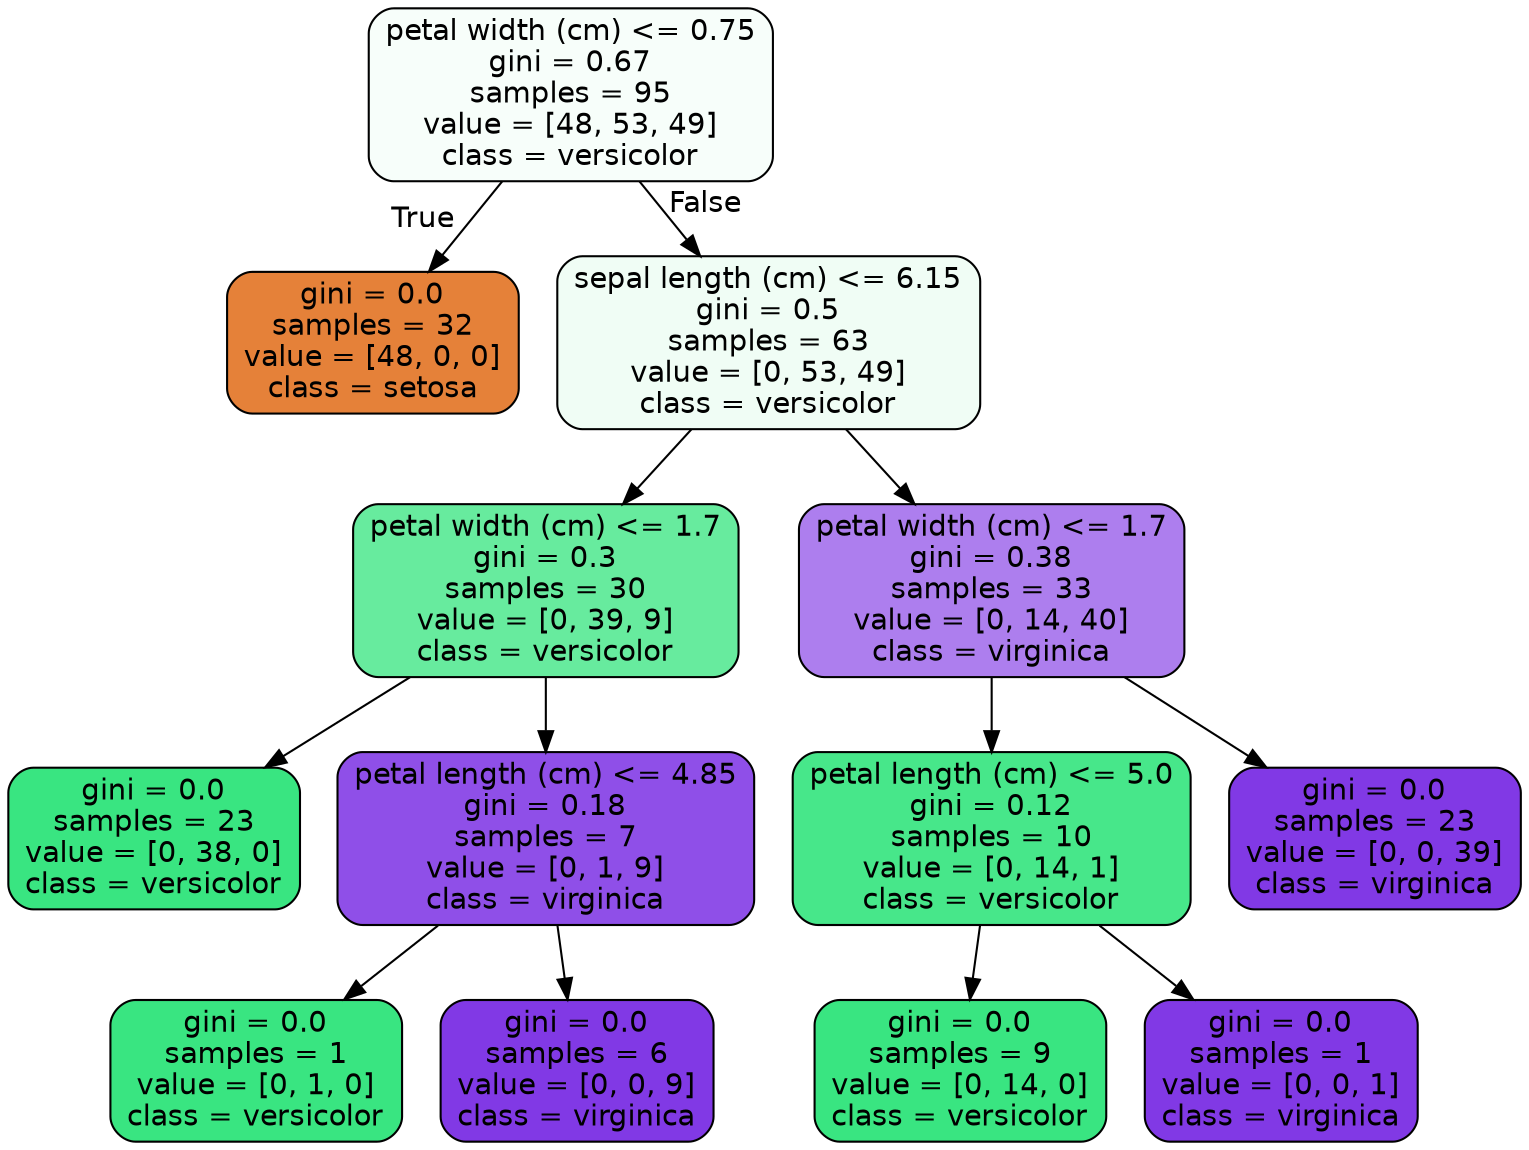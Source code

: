 digraph Tree {
node [shape=box, style="filled, rounded", color="black", fontname="helvetica"] ;
edge [fontname="helvetica"] ;
0 [label="petal width (cm) <= 0.75\ngini = 0.67\nsamples = 95\nvalue = [48, 53, 49]\nclass = versicolor", fillcolor="#f7fefa"] ;
1 [label="gini = 0.0\nsamples = 32\nvalue = [48, 0, 0]\nclass = setosa", fillcolor="#e58139"] ;
0 -> 1 [labeldistance=2.5, labelangle=45, headlabel="True"] ;
2 [label="sepal length (cm) <= 6.15\ngini = 0.5\nsamples = 63\nvalue = [0, 53, 49]\nclass = versicolor", fillcolor="#f0fdf5"] ;
0 -> 2 [labeldistance=2.5, labelangle=-45, headlabel="False"] ;
3 [label="petal width (cm) <= 1.7\ngini = 0.3\nsamples = 30\nvalue = [0, 39, 9]\nclass = versicolor", fillcolor="#67eb9e"] ;
2 -> 3 ;
4 [label="gini = 0.0\nsamples = 23\nvalue = [0, 38, 0]\nclass = versicolor", fillcolor="#39e581"] ;
3 -> 4 ;
5 [label="petal length (cm) <= 4.85\ngini = 0.18\nsamples = 7\nvalue = [0, 1, 9]\nclass = virginica", fillcolor="#8f4fe8"] ;
3 -> 5 ;
6 [label="gini = 0.0\nsamples = 1\nvalue = [0, 1, 0]\nclass = versicolor", fillcolor="#39e581"] ;
5 -> 6 ;
7 [label="gini = 0.0\nsamples = 6\nvalue = [0, 0, 9]\nclass = virginica", fillcolor="#8139e5"] ;
5 -> 7 ;
8 [label="petal width (cm) <= 1.7\ngini = 0.38\nsamples = 33\nvalue = [0, 14, 40]\nclass = virginica", fillcolor="#ad7eee"] ;
2 -> 8 ;
9 [label="petal length (cm) <= 5.0\ngini = 0.12\nsamples = 10\nvalue = [0, 14, 1]\nclass = versicolor", fillcolor="#47e78a"] ;
8 -> 9 ;
10 [label="gini = 0.0\nsamples = 9\nvalue = [0, 14, 0]\nclass = versicolor", fillcolor="#39e581"] ;
9 -> 10 ;
11 [label="gini = 0.0\nsamples = 1\nvalue = [0, 0, 1]\nclass = virginica", fillcolor="#8139e5"] ;
9 -> 11 ;
12 [label="gini = 0.0\nsamples = 23\nvalue = [0, 0, 39]\nclass = virginica", fillcolor="#8139e5"] ;
8 -> 12 ;
}